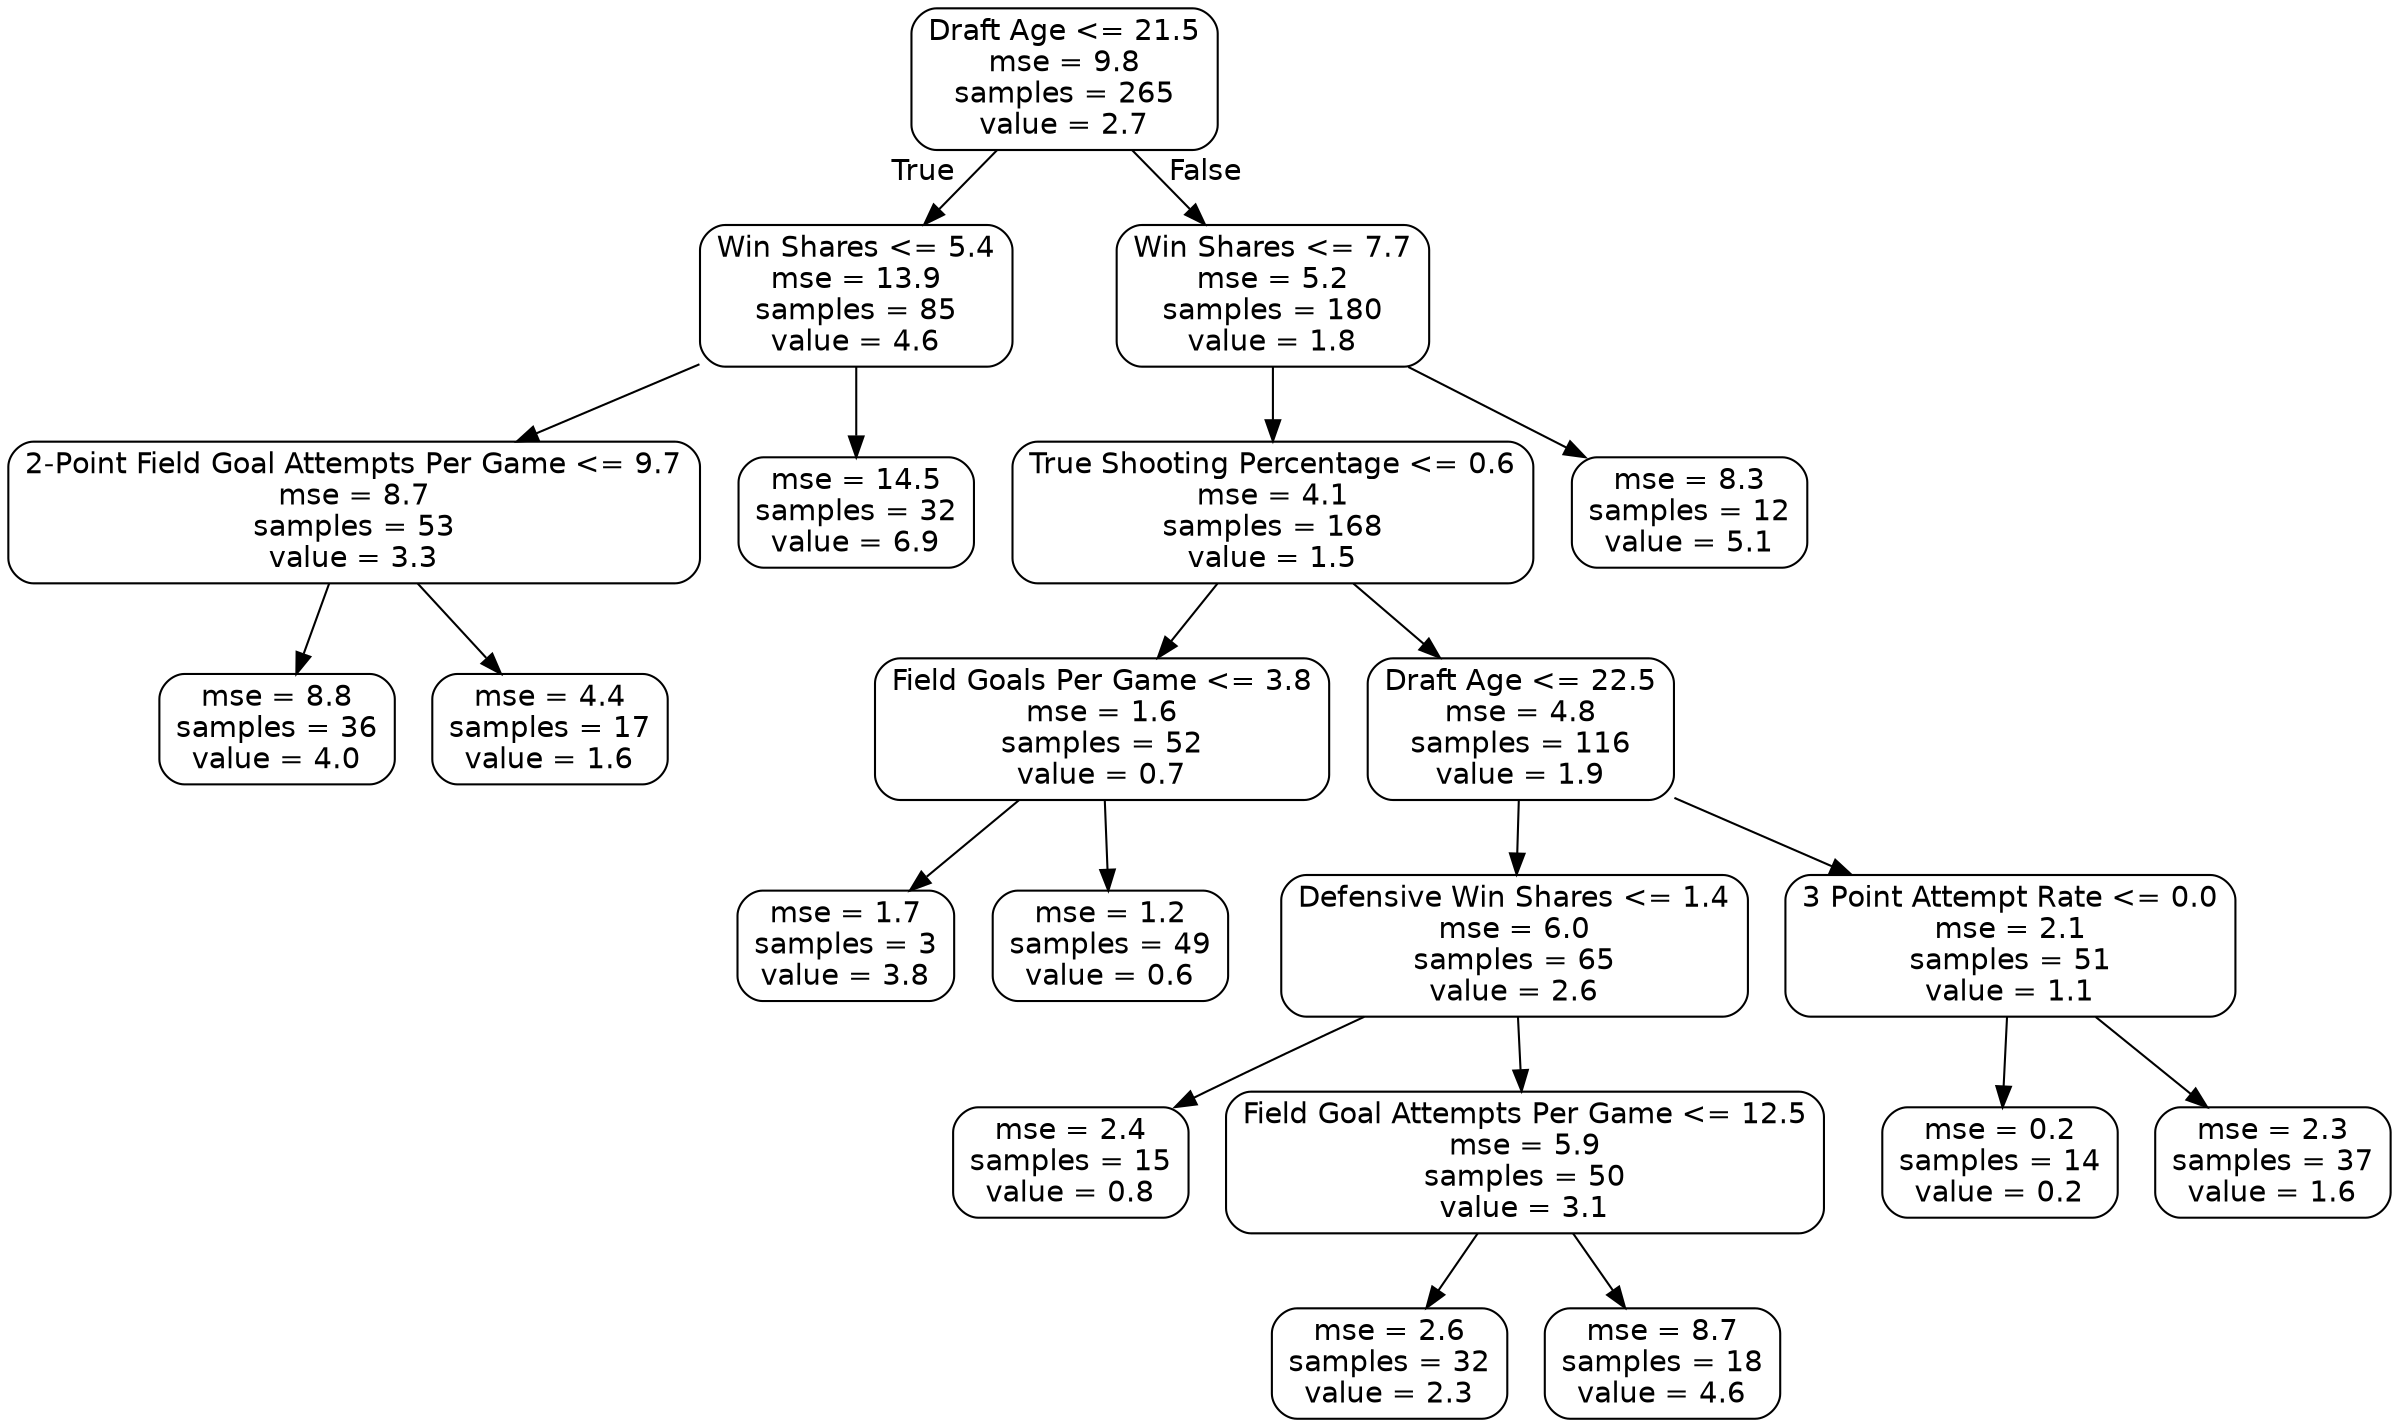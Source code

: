 digraph Tree {
node [shape=box, style="rounded", color="black", fontname=helvetica] ;
edge [fontname=helvetica] ;
0 [label="Draft Age <= 21.5\nmse = 9.8\nsamples = 265\nvalue = 2.7"] ;
1 [label="Win Shares <= 5.4\nmse = 13.9\nsamples = 85\nvalue = 4.6"] ;
0 -> 1 [labeldistance=2.5, labelangle=45, headlabel="True"] ;
2 [label="2-Point Field Goal Attempts Per Game <= 9.7\nmse = 8.7\nsamples = 53\nvalue = 3.3"] ;
1 -> 2 ;
3 [label="mse = 8.8\nsamples = 36\nvalue = 4.0"] ;
2 -> 3 ;
4 [label="mse = 4.4\nsamples = 17\nvalue = 1.6"] ;
2 -> 4 ;
5 [label="mse = 14.5\nsamples = 32\nvalue = 6.9"] ;
1 -> 5 ;
6 [label="Win Shares <= 7.7\nmse = 5.2\nsamples = 180\nvalue = 1.8"] ;
0 -> 6 [labeldistance=2.5, labelangle=-45, headlabel="False"] ;
7 [label="True Shooting Percentage <= 0.6\nmse = 4.1\nsamples = 168\nvalue = 1.5"] ;
6 -> 7 ;
8 [label="Field Goals Per Game <= 3.8\nmse = 1.6\nsamples = 52\nvalue = 0.7"] ;
7 -> 8 ;
9 [label="mse = 1.7\nsamples = 3\nvalue = 3.8"] ;
8 -> 9 ;
10 [label="mse = 1.2\nsamples = 49\nvalue = 0.6"] ;
8 -> 10 ;
11 [label="Draft Age <= 22.5\nmse = 4.8\nsamples = 116\nvalue = 1.9"] ;
7 -> 11 ;
12 [label="Defensive Win Shares <= 1.4\nmse = 6.0\nsamples = 65\nvalue = 2.6"] ;
11 -> 12 ;
13 [label="mse = 2.4\nsamples = 15\nvalue = 0.8"] ;
12 -> 13 ;
14 [label="Field Goal Attempts Per Game <= 12.5\nmse = 5.9\nsamples = 50\nvalue = 3.1"] ;
12 -> 14 ;
15 [label="mse = 2.6\nsamples = 32\nvalue = 2.3"] ;
14 -> 15 ;
16 [label="mse = 8.7\nsamples = 18\nvalue = 4.6"] ;
14 -> 16 ;
17 [label="3 Point Attempt Rate <= 0.0\nmse = 2.1\nsamples = 51\nvalue = 1.1"] ;
11 -> 17 ;
18 [label="mse = 0.2\nsamples = 14\nvalue = 0.2"] ;
17 -> 18 ;
19 [label="mse = 2.3\nsamples = 37\nvalue = 1.6"] ;
17 -> 19 ;
20 [label="mse = 8.3\nsamples = 12\nvalue = 5.1"] ;
6 -> 20 ;
}